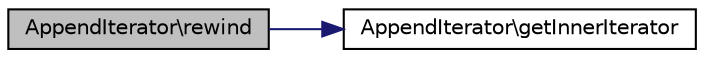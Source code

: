 digraph "AppendIterator\rewind"
{
  edge [fontname="Helvetica",fontsize="10",labelfontname="Helvetica",labelfontsize="10"];
  node [fontname="Helvetica",fontsize="10",shape=record];
  rankdir="LR";
  Node1 [label="AppendIterator\\rewind",height=0.2,width=0.4,color="black", fillcolor="grey75", style="filled" fontcolor="black"];
  Node1 -> Node2 [color="midnightblue",fontsize="10",style="solid",fontname="Helvetica"];
  Node2 [label="AppendIterator\\getInnerIterator",height=0.2,width=0.4,color="black", fillcolor="white", style="filled",URL="$classAppendIterator.html#a5903ec10c3d9fce2e2f49a01f8c023c7"];
}
